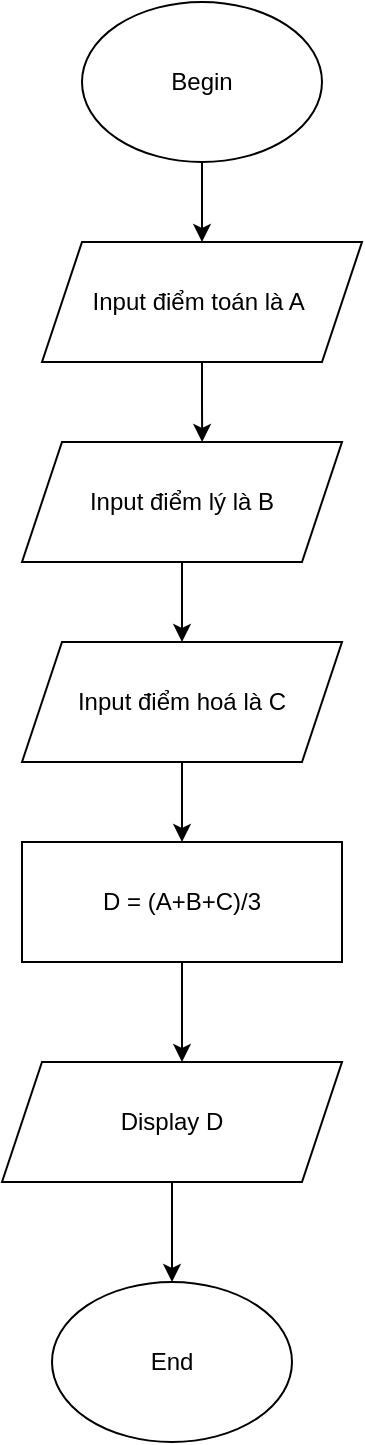 <mxfile version="17.2.5" type="device"><diagram id="MZYtfnS_R9oOOwfLlAgF" name="Page-1"><mxGraphModel dx="807" dy="535" grid="1" gridSize="10" guides="1" tooltips="1" connect="1" arrows="1" fold="1" page="1" pageScale="1" pageWidth="827" pageHeight="1169" math="0" shadow="0"><root><mxCell id="0"/><mxCell id="1" parent="0"/><mxCell id="ZynAwja0jJ3JCT5DLbSa-5" style="edgeStyle=orthogonalEdgeStyle;rounded=0;orthogonalLoop=1;jettySize=auto;html=1;exitX=0.5;exitY=1;exitDx=0;exitDy=0;entryX=0.5;entryY=0;entryDx=0;entryDy=0;" parent="1" source="ZynAwja0jJ3JCT5DLbSa-1" target="ZynAwja0jJ3JCT5DLbSa-2" edge="1"><mxGeometry relative="1" as="geometry"/></mxCell><mxCell id="ZynAwja0jJ3JCT5DLbSa-1" value="Begin" style="ellipse;whiteSpace=wrap;html=1;" parent="1" vertex="1"><mxGeometry x="220" y="120" width="120" height="80" as="geometry"/></mxCell><mxCell id="ZynAwja0jJ3JCT5DLbSa-6" style="edgeStyle=orthogonalEdgeStyle;rounded=0;orthogonalLoop=1;jettySize=auto;html=1;entryX=0.563;entryY=0;entryDx=0;entryDy=0;entryPerimeter=0;" parent="1" source="ZynAwja0jJ3JCT5DLbSa-2" target="ZynAwja0jJ3JCT5DLbSa-3" edge="1"><mxGeometry relative="1" as="geometry"/></mxCell><mxCell id="ZynAwja0jJ3JCT5DLbSa-2" value="Input điểm toán là A&amp;nbsp;" style="shape=parallelogram;perimeter=parallelogramPerimeter;whiteSpace=wrap;html=1;fixedSize=1;" parent="1" vertex="1"><mxGeometry x="200" y="240" width="160" height="60" as="geometry"/></mxCell><mxCell id="ZynAwja0jJ3JCT5DLbSa-7" style="edgeStyle=orthogonalEdgeStyle;rounded=0;orthogonalLoop=1;jettySize=auto;html=1;entryX=0.5;entryY=0;entryDx=0;entryDy=0;" parent="1" source="ZynAwja0jJ3JCT5DLbSa-3" target="ZynAwja0jJ3JCT5DLbSa-4" edge="1"><mxGeometry relative="1" as="geometry"><Array as="points"/></mxGeometry></mxCell><mxCell id="ZynAwja0jJ3JCT5DLbSa-3" value="Input điểm lý là B" style="shape=parallelogram;perimeter=parallelogramPerimeter;whiteSpace=wrap;html=1;fixedSize=1;" parent="1" vertex="1"><mxGeometry x="190" y="340" width="160" height="60" as="geometry"/></mxCell><mxCell id="ZynAwja0jJ3JCT5DLbSa-10" style="edgeStyle=orthogonalEdgeStyle;rounded=0;orthogonalLoop=1;jettySize=auto;html=1;entryX=0.5;entryY=0;entryDx=0;entryDy=0;" parent="1" source="ZynAwja0jJ3JCT5DLbSa-4" target="ZynAwja0jJ3JCT5DLbSa-9" edge="1"><mxGeometry relative="1" as="geometry"/></mxCell><mxCell id="ZynAwja0jJ3JCT5DLbSa-4" value="Input điểm hoá là C" style="shape=parallelogram;perimeter=parallelogramPerimeter;whiteSpace=wrap;html=1;fixedSize=1;" parent="1" vertex="1"><mxGeometry x="190" y="440" width="160" height="60" as="geometry"/></mxCell><mxCell id="ZynAwja0jJ3JCT5DLbSa-11" style="edgeStyle=orthogonalEdgeStyle;rounded=0;orthogonalLoop=1;jettySize=auto;html=1;" parent="1" source="ZynAwja0jJ3JCT5DLbSa-9" edge="1"><mxGeometry relative="1" as="geometry"><mxPoint x="270" y="650" as="targetPoint"/></mxGeometry></mxCell><mxCell id="ZynAwja0jJ3JCT5DLbSa-9" value="D = (A+B+C)/3" style="rounded=0;whiteSpace=wrap;html=1;" parent="1" vertex="1"><mxGeometry x="190" y="540" width="160" height="60" as="geometry"/></mxCell><mxCell id="ZynAwja0jJ3JCT5DLbSa-13" style="edgeStyle=orthogonalEdgeStyle;rounded=0;orthogonalLoop=1;jettySize=auto;html=1;" parent="1" source="ZynAwja0jJ3JCT5DLbSa-12" edge="1"><mxGeometry relative="1" as="geometry"><mxPoint x="265" y="760" as="targetPoint"/></mxGeometry></mxCell><mxCell id="ZynAwja0jJ3JCT5DLbSa-12" value="Display D" style="shape=parallelogram;perimeter=parallelogramPerimeter;whiteSpace=wrap;html=1;fixedSize=1;" parent="1" vertex="1"><mxGeometry x="180" y="650" width="170" height="60" as="geometry"/></mxCell><mxCell id="ZynAwja0jJ3JCT5DLbSa-14" value="End" style="ellipse;whiteSpace=wrap;html=1;" parent="1" vertex="1"><mxGeometry x="205" y="760" width="120" height="80" as="geometry"/></mxCell></root></mxGraphModel></diagram></mxfile>